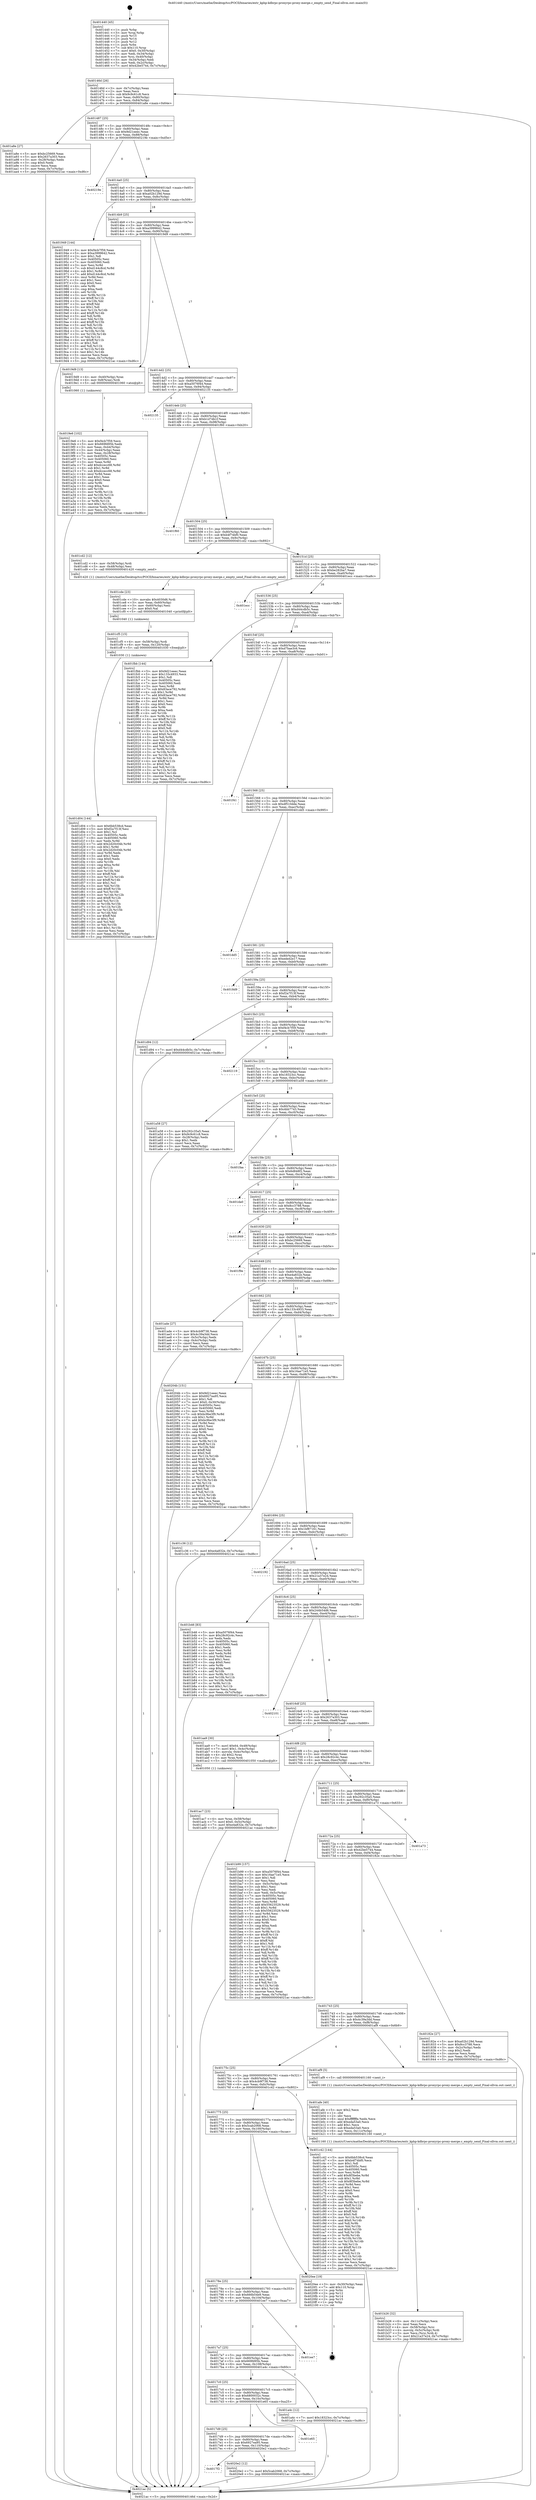 digraph "0x401440" {
  label = "0x401440 (/mnt/c/Users/mathe/Desktop/tcc/POCII/binaries/extr_kphp-kdbrpc-proxyrpc-proxy-merge.c_empty_send_Final-ollvm.out::main(0))"
  labelloc = "t"
  node[shape=record]

  Entry [label="",width=0.3,height=0.3,shape=circle,fillcolor=black,style=filled]
  "0x40146d" [label="{
     0x40146d [26]\l
     | [instrs]\l
     &nbsp;&nbsp;0x40146d \<+3\>: mov -0x7c(%rbp),%eax\l
     &nbsp;&nbsp;0x401470 \<+2\>: mov %eax,%ecx\l
     &nbsp;&nbsp;0x401472 \<+6\>: sub $0x9c9c61c8,%ecx\l
     &nbsp;&nbsp;0x401478 \<+3\>: mov %eax,-0x80(%rbp)\l
     &nbsp;&nbsp;0x40147b \<+6\>: mov %ecx,-0x84(%rbp)\l
     &nbsp;&nbsp;0x401481 \<+6\>: je 0000000000401a8e \<main+0x64e\>\l
  }"]
  "0x401a8e" [label="{
     0x401a8e [27]\l
     | [instrs]\l
     &nbsp;&nbsp;0x401a8e \<+5\>: mov $0xbc25669,%eax\l
     &nbsp;&nbsp;0x401a93 \<+5\>: mov $0x2637a303,%ecx\l
     &nbsp;&nbsp;0x401a98 \<+3\>: mov -0x28(%rbp),%edx\l
     &nbsp;&nbsp;0x401a9b \<+3\>: cmp $0x0,%edx\l
     &nbsp;&nbsp;0x401a9e \<+3\>: cmove %ecx,%eax\l
     &nbsp;&nbsp;0x401aa1 \<+3\>: mov %eax,-0x7c(%rbp)\l
     &nbsp;&nbsp;0x401aa4 \<+5\>: jmp 00000000004021ac \<main+0xd6c\>\l
  }"]
  "0x401487" [label="{
     0x401487 [25]\l
     | [instrs]\l
     &nbsp;&nbsp;0x401487 \<+5\>: jmp 000000000040148c \<main+0x4c\>\l
     &nbsp;&nbsp;0x40148c \<+3\>: mov -0x80(%rbp),%eax\l
     &nbsp;&nbsp;0x40148f \<+5\>: sub $0x9d21eeec,%eax\l
     &nbsp;&nbsp;0x401494 \<+6\>: mov %eax,-0x88(%rbp)\l
     &nbsp;&nbsp;0x40149a \<+6\>: je 000000000040219e \<main+0xd5e\>\l
  }"]
  Exit [label="",width=0.3,height=0.3,shape=circle,fillcolor=black,style=filled,peripheries=2]
  "0x40219e" [label="{
     0x40219e\l
  }", style=dashed]
  "0x4014a0" [label="{
     0x4014a0 [25]\l
     | [instrs]\l
     &nbsp;&nbsp;0x4014a0 \<+5\>: jmp 00000000004014a5 \<main+0x65\>\l
     &nbsp;&nbsp;0x4014a5 \<+3\>: mov -0x80(%rbp),%eax\l
     &nbsp;&nbsp;0x4014a8 \<+5\>: sub $0xa02b129d,%eax\l
     &nbsp;&nbsp;0x4014ad \<+6\>: mov %eax,-0x8c(%rbp)\l
     &nbsp;&nbsp;0x4014b3 \<+6\>: je 0000000000401949 \<main+0x509\>\l
  }"]
  "0x4017f2" [label="{
     0x4017f2\l
  }", style=dashed]
  "0x401949" [label="{
     0x401949 [144]\l
     | [instrs]\l
     &nbsp;&nbsp;0x401949 \<+5\>: mov $0xf4cb7f59,%eax\l
     &nbsp;&nbsp;0x40194e \<+5\>: mov $0xa3999642,%ecx\l
     &nbsp;&nbsp;0x401953 \<+2\>: mov $0x1,%dl\l
     &nbsp;&nbsp;0x401955 \<+7\>: mov 0x40505c,%esi\l
     &nbsp;&nbsp;0x40195c \<+7\>: mov 0x405060,%edi\l
     &nbsp;&nbsp;0x401963 \<+3\>: mov %esi,%r8d\l
     &nbsp;&nbsp;0x401966 \<+7\>: sub $0xd144c8cd,%r8d\l
     &nbsp;&nbsp;0x40196d \<+4\>: sub $0x1,%r8d\l
     &nbsp;&nbsp;0x401971 \<+7\>: add $0xd144c8cd,%r8d\l
     &nbsp;&nbsp;0x401978 \<+4\>: imul %r8d,%esi\l
     &nbsp;&nbsp;0x40197c \<+3\>: and $0x1,%esi\l
     &nbsp;&nbsp;0x40197f \<+3\>: cmp $0x0,%esi\l
     &nbsp;&nbsp;0x401982 \<+4\>: sete %r9b\l
     &nbsp;&nbsp;0x401986 \<+3\>: cmp $0xa,%edi\l
     &nbsp;&nbsp;0x401989 \<+4\>: setl %r10b\l
     &nbsp;&nbsp;0x40198d \<+3\>: mov %r9b,%r11b\l
     &nbsp;&nbsp;0x401990 \<+4\>: xor $0xff,%r11b\l
     &nbsp;&nbsp;0x401994 \<+3\>: mov %r10b,%bl\l
     &nbsp;&nbsp;0x401997 \<+3\>: xor $0xff,%bl\l
     &nbsp;&nbsp;0x40199a \<+3\>: xor $0x1,%dl\l
     &nbsp;&nbsp;0x40199d \<+3\>: mov %r11b,%r14b\l
     &nbsp;&nbsp;0x4019a0 \<+4\>: and $0xff,%r14b\l
     &nbsp;&nbsp;0x4019a4 \<+3\>: and %dl,%r9b\l
     &nbsp;&nbsp;0x4019a7 \<+3\>: mov %bl,%r15b\l
     &nbsp;&nbsp;0x4019aa \<+4\>: and $0xff,%r15b\l
     &nbsp;&nbsp;0x4019ae \<+3\>: and %dl,%r10b\l
     &nbsp;&nbsp;0x4019b1 \<+3\>: or %r9b,%r14b\l
     &nbsp;&nbsp;0x4019b4 \<+3\>: or %r10b,%r15b\l
     &nbsp;&nbsp;0x4019b7 \<+3\>: xor %r15b,%r14b\l
     &nbsp;&nbsp;0x4019ba \<+3\>: or %bl,%r11b\l
     &nbsp;&nbsp;0x4019bd \<+4\>: xor $0xff,%r11b\l
     &nbsp;&nbsp;0x4019c1 \<+3\>: or $0x1,%dl\l
     &nbsp;&nbsp;0x4019c4 \<+3\>: and %dl,%r11b\l
     &nbsp;&nbsp;0x4019c7 \<+3\>: or %r11b,%r14b\l
     &nbsp;&nbsp;0x4019ca \<+4\>: test $0x1,%r14b\l
     &nbsp;&nbsp;0x4019ce \<+3\>: cmovne %ecx,%eax\l
     &nbsp;&nbsp;0x4019d1 \<+3\>: mov %eax,-0x7c(%rbp)\l
     &nbsp;&nbsp;0x4019d4 \<+5\>: jmp 00000000004021ac \<main+0xd6c\>\l
  }"]
  "0x4014b9" [label="{
     0x4014b9 [25]\l
     | [instrs]\l
     &nbsp;&nbsp;0x4014b9 \<+5\>: jmp 00000000004014be \<main+0x7e\>\l
     &nbsp;&nbsp;0x4014be \<+3\>: mov -0x80(%rbp),%eax\l
     &nbsp;&nbsp;0x4014c1 \<+5\>: sub $0xa3999642,%eax\l
     &nbsp;&nbsp;0x4014c6 \<+6\>: mov %eax,-0x90(%rbp)\l
     &nbsp;&nbsp;0x4014cc \<+6\>: je 00000000004019d9 \<main+0x599\>\l
  }"]
  "0x4020e2" [label="{
     0x4020e2 [12]\l
     | [instrs]\l
     &nbsp;&nbsp;0x4020e2 \<+7\>: movl $0x5cab2068,-0x7c(%rbp)\l
     &nbsp;&nbsp;0x4020e9 \<+5\>: jmp 00000000004021ac \<main+0xd6c\>\l
  }"]
  "0x4019d9" [label="{
     0x4019d9 [13]\l
     | [instrs]\l
     &nbsp;&nbsp;0x4019d9 \<+4\>: mov -0x40(%rbp),%rax\l
     &nbsp;&nbsp;0x4019dd \<+4\>: mov 0x8(%rax),%rdi\l
     &nbsp;&nbsp;0x4019e1 \<+5\>: call 0000000000401060 \<atoi@plt\>\l
     | [calls]\l
     &nbsp;&nbsp;0x401060 \{1\} (unknown)\l
  }"]
  "0x4014d2" [label="{
     0x4014d2 [25]\l
     | [instrs]\l
     &nbsp;&nbsp;0x4014d2 \<+5\>: jmp 00000000004014d7 \<main+0x97\>\l
     &nbsp;&nbsp;0x4014d7 \<+3\>: mov -0x80(%rbp),%eax\l
     &nbsp;&nbsp;0x4014da \<+5\>: sub $0xa5076f44,%eax\l
     &nbsp;&nbsp;0x4014df \<+6\>: mov %eax,-0x94(%rbp)\l
     &nbsp;&nbsp;0x4014e5 \<+6\>: je 0000000000402135 \<main+0xcf5\>\l
  }"]
  "0x4017d9" [label="{
     0x4017d9 [25]\l
     | [instrs]\l
     &nbsp;&nbsp;0x4017d9 \<+5\>: jmp 00000000004017de \<main+0x39e\>\l
     &nbsp;&nbsp;0x4017de \<+3\>: mov -0x80(%rbp),%eax\l
     &nbsp;&nbsp;0x4017e1 \<+5\>: sub $0x6927ea95,%eax\l
     &nbsp;&nbsp;0x4017e6 \<+6\>: mov %eax,-0x110(%rbp)\l
     &nbsp;&nbsp;0x4017ec \<+6\>: je 00000000004020e2 \<main+0xca2\>\l
  }"]
  "0x402135" [label="{
     0x402135\l
  }", style=dashed]
  "0x4014eb" [label="{
     0x4014eb [25]\l
     | [instrs]\l
     &nbsp;&nbsp;0x4014eb \<+5\>: jmp 00000000004014f0 \<main+0xb0\>\l
     &nbsp;&nbsp;0x4014f0 \<+3\>: mov -0x80(%rbp),%eax\l
     &nbsp;&nbsp;0x4014f3 \<+5\>: sub $0xb1d7db1f,%eax\l
     &nbsp;&nbsp;0x4014f8 \<+6\>: mov %eax,-0x98(%rbp)\l
     &nbsp;&nbsp;0x4014fe \<+6\>: je 0000000000401f60 \<main+0xb20\>\l
  }"]
  "0x401e65" [label="{
     0x401e65\l
  }", style=dashed]
  "0x401f60" [label="{
     0x401f60\l
  }", style=dashed]
  "0x401504" [label="{
     0x401504 [25]\l
     | [instrs]\l
     &nbsp;&nbsp;0x401504 \<+5\>: jmp 0000000000401509 \<main+0xc9\>\l
     &nbsp;&nbsp;0x401509 \<+3\>: mov -0x80(%rbp),%eax\l
     &nbsp;&nbsp;0x40150c \<+5\>: sub $0xb4f74bf0,%eax\l
     &nbsp;&nbsp;0x401511 \<+6\>: mov %eax,-0x9c(%rbp)\l
     &nbsp;&nbsp;0x401517 \<+6\>: je 0000000000401cd2 \<main+0x892\>\l
  }"]
  "0x401d04" [label="{
     0x401d04 [144]\l
     | [instrs]\l
     &nbsp;&nbsp;0x401d04 \<+5\>: mov $0x6bb538cd,%eax\l
     &nbsp;&nbsp;0x401d09 \<+5\>: mov $0xf2a7f13f,%esi\l
     &nbsp;&nbsp;0x401d0e \<+2\>: mov $0x1,%cl\l
     &nbsp;&nbsp;0x401d10 \<+7\>: mov 0x40505c,%edx\l
     &nbsp;&nbsp;0x401d17 \<+8\>: mov 0x405060,%r8d\l
     &nbsp;&nbsp;0x401d1f \<+3\>: mov %edx,%r9d\l
     &nbsp;&nbsp;0x401d22 \<+7\>: add $0x2d20c04b,%r9d\l
     &nbsp;&nbsp;0x401d29 \<+4\>: sub $0x1,%r9d\l
     &nbsp;&nbsp;0x401d2d \<+7\>: sub $0x2d20c04b,%r9d\l
     &nbsp;&nbsp;0x401d34 \<+4\>: imul %r9d,%edx\l
     &nbsp;&nbsp;0x401d38 \<+3\>: and $0x1,%edx\l
     &nbsp;&nbsp;0x401d3b \<+3\>: cmp $0x0,%edx\l
     &nbsp;&nbsp;0x401d3e \<+4\>: sete %r10b\l
     &nbsp;&nbsp;0x401d42 \<+4\>: cmp $0xa,%r8d\l
     &nbsp;&nbsp;0x401d46 \<+4\>: setl %r11b\l
     &nbsp;&nbsp;0x401d4a \<+3\>: mov %r10b,%bl\l
     &nbsp;&nbsp;0x401d4d \<+3\>: xor $0xff,%bl\l
     &nbsp;&nbsp;0x401d50 \<+3\>: mov %r11b,%r14b\l
     &nbsp;&nbsp;0x401d53 \<+4\>: xor $0xff,%r14b\l
     &nbsp;&nbsp;0x401d57 \<+3\>: xor $0x1,%cl\l
     &nbsp;&nbsp;0x401d5a \<+3\>: mov %bl,%r15b\l
     &nbsp;&nbsp;0x401d5d \<+4\>: and $0xff,%r15b\l
     &nbsp;&nbsp;0x401d61 \<+3\>: and %cl,%r10b\l
     &nbsp;&nbsp;0x401d64 \<+3\>: mov %r14b,%r12b\l
     &nbsp;&nbsp;0x401d67 \<+4\>: and $0xff,%r12b\l
     &nbsp;&nbsp;0x401d6b \<+3\>: and %cl,%r11b\l
     &nbsp;&nbsp;0x401d6e \<+3\>: or %r10b,%r15b\l
     &nbsp;&nbsp;0x401d71 \<+3\>: or %r11b,%r12b\l
     &nbsp;&nbsp;0x401d74 \<+3\>: xor %r12b,%r15b\l
     &nbsp;&nbsp;0x401d77 \<+3\>: or %r14b,%bl\l
     &nbsp;&nbsp;0x401d7a \<+3\>: xor $0xff,%bl\l
     &nbsp;&nbsp;0x401d7d \<+3\>: or $0x1,%cl\l
     &nbsp;&nbsp;0x401d80 \<+2\>: and %cl,%bl\l
     &nbsp;&nbsp;0x401d82 \<+3\>: or %bl,%r15b\l
     &nbsp;&nbsp;0x401d85 \<+4\>: test $0x1,%r15b\l
     &nbsp;&nbsp;0x401d89 \<+3\>: cmovne %esi,%eax\l
     &nbsp;&nbsp;0x401d8c \<+3\>: mov %eax,-0x7c(%rbp)\l
     &nbsp;&nbsp;0x401d8f \<+5\>: jmp 00000000004021ac \<main+0xd6c\>\l
  }"]
  "0x401cd2" [label="{
     0x401cd2 [12]\l
     | [instrs]\l
     &nbsp;&nbsp;0x401cd2 \<+4\>: mov -0x58(%rbp),%rdi\l
     &nbsp;&nbsp;0x401cd6 \<+3\>: mov -0x48(%rbp),%esi\l
     &nbsp;&nbsp;0x401cd9 \<+5\>: call 0000000000401420 \<empty_send\>\l
     | [calls]\l
     &nbsp;&nbsp;0x401420 \{1\} (/mnt/c/Users/mathe/Desktop/tcc/POCII/binaries/extr_kphp-kdbrpc-proxyrpc-proxy-merge.c_empty_send_Final-ollvm.out::empty_send)\l
  }"]
  "0x40151d" [label="{
     0x40151d [25]\l
     | [instrs]\l
     &nbsp;&nbsp;0x40151d \<+5\>: jmp 0000000000401522 \<main+0xe2\>\l
     &nbsp;&nbsp;0x401522 \<+3\>: mov -0x80(%rbp),%eax\l
     &nbsp;&nbsp;0x401525 \<+5\>: sub $0xbe282ba7,%eax\l
     &nbsp;&nbsp;0x40152a \<+6\>: mov %eax,-0xa0(%rbp)\l
     &nbsp;&nbsp;0x401530 \<+6\>: je 0000000000401ecc \<main+0xa8c\>\l
  }"]
  "0x401cf5" [label="{
     0x401cf5 [15]\l
     | [instrs]\l
     &nbsp;&nbsp;0x401cf5 \<+4\>: mov -0x58(%rbp),%rdi\l
     &nbsp;&nbsp;0x401cf9 \<+6\>: mov %eax,-0x120(%rbp)\l
     &nbsp;&nbsp;0x401cff \<+5\>: call 0000000000401030 \<free@plt\>\l
     | [calls]\l
     &nbsp;&nbsp;0x401030 \{1\} (unknown)\l
  }"]
  "0x401ecc" [label="{
     0x401ecc\l
  }", style=dashed]
  "0x401536" [label="{
     0x401536 [25]\l
     | [instrs]\l
     &nbsp;&nbsp;0x401536 \<+5\>: jmp 000000000040153b \<main+0xfb\>\l
     &nbsp;&nbsp;0x40153b \<+3\>: mov -0x80(%rbp),%eax\l
     &nbsp;&nbsp;0x40153e \<+5\>: sub $0xd44cdb5c,%eax\l
     &nbsp;&nbsp;0x401543 \<+6\>: mov %eax,-0xa4(%rbp)\l
     &nbsp;&nbsp;0x401549 \<+6\>: je 0000000000401fbb \<main+0xb7b\>\l
  }"]
  "0x401cde" [label="{
     0x401cde [23]\l
     | [instrs]\l
     &nbsp;&nbsp;0x401cde \<+10\>: movabs $0x4030d6,%rdi\l
     &nbsp;&nbsp;0x401ce8 \<+3\>: mov %eax,-0x60(%rbp)\l
     &nbsp;&nbsp;0x401ceb \<+3\>: mov -0x60(%rbp),%esi\l
     &nbsp;&nbsp;0x401cee \<+2\>: mov $0x0,%al\l
     &nbsp;&nbsp;0x401cf0 \<+5\>: call 0000000000401040 \<printf@plt\>\l
     | [calls]\l
     &nbsp;&nbsp;0x401040 \{1\} (unknown)\l
  }"]
  "0x401fbb" [label="{
     0x401fbb [144]\l
     | [instrs]\l
     &nbsp;&nbsp;0x401fbb \<+5\>: mov $0x9d21eeec,%eax\l
     &nbsp;&nbsp;0x401fc0 \<+5\>: mov $0x133c4933,%ecx\l
     &nbsp;&nbsp;0x401fc5 \<+2\>: mov $0x1,%dl\l
     &nbsp;&nbsp;0x401fc7 \<+7\>: mov 0x40505c,%esi\l
     &nbsp;&nbsp;0x401fce \<+7\>: mov 0x405060,%edi\l
     &nbsp;&nbsp;0x401fd5 \<+3\>: mov %esi,%r8d\l
     &nbsp;&nbsp;0x401fd8 \<+7\>: sub $0x83ace792,%r8d\l
     &nbsp;&nbsp;0x401fdf \<+4\>: sub $0x1,%r8d\l
     &nbsp;&nbsp;0x401fe3 \<+7\>: add $0x83ace792,%r8d\l
     &nbsp;&nbsp;0x401fea \<+4\>: imul %r8d,%esi\l
     &nbsp;&nbsp;0x401fee \<+3\>: and $0x1,%esi\l
     &nbsp;&nbsp;0x401ff1 \<+3\>: cmp $0x0,%esi\l
     &nbsp;&nbsp;0x401ff4 \<+4\>: sete %r9b\l
     &nbsp;&nbsp;0x401ff8 \<+3\>: cmp $0xa,%edi\l
     &nbsp;&nbsp;0x401ffb \<+4\>: setl %r10b\l
     &nbsp;&nbsp;0x401fff \<+3\>: mov %r9b,%r11b\l
     &nbsp;&nbsp;0x402002 \<+4\>: xor $0xff,%r11b\l
     &nbsp;&nbsp;0x402006 \<+3\>: mov %r10b,%bl\l
     &nbsp;&nbsp;0x402009 \<+3\>: xor $0xff,%bl\l
     &nbsp;&nbsp;0x40200c \<+3\>: xor $0x0,%dl\l
     &nbsp;&nbsp;0x40200f \<+3\>: mov %r11b,%r14b\l
     &nbsp;&nbsp;0x402012 \<+4\>: and $0x0,%r14b\l
     &nbsp;&nbsp;0x402016 \<+3\>: and %dl,%r9b\l
     &nbsp;&nbsp;0x402019 \<+3\>: mov %bl,%r15b\l
     &nbsp;&nbsp;0x40201c \<+4\>: and $0x0,%r15b\l
     &nbsp;&nbsp;0x402020 \<+3\>: and %dl,%r10b\l
     &nbsp;&nbsp;0x402023 \<+3\>: or %r9b,%r14b\l
     &nbsp;&nbsp;0x402026 \<+3\>: or %r10b,%r15b\l
     &nbsp;&nbsp;0x402029 \<+3\>: xor %r15b,%r14b\l
     &nbsp;&nbsp;0x40202c \<+3\>: or %bl,%r11b\l
     &nbsp;&nbsp;0x40202f \<+4\>: xor $0xff,%r11b\l
     &nbsp;&nbsp;0x402033 \<+3\>: or $0x0,%dl\l
     &nbsp;&nbsp;0x402036 \<+3\>: and %dl,%r11b\l
     &nbsp;&nbsp;0x402039 \<+3\>: or %r11b,%r14b\l
     &nbsp;&nbsp;0x40203c \<+4\>: test $0x1,%r14b\l
     &nbsp;&nbsp;0x402040 \<+3\>: cmovne %ecx,%eax\l
     &nbsp;&nbsp;0x402043 \<+3\>: mov %eax,-0x7c(%rbp)\l
     &nbsp;&nbsp;0x402046 \<+5\>: jmp 00000000004021ac \<main+0xd6c\>\l
  }"]
  "0x40154f" [label="{
     0x40154f [25]\l
     | [instrs]\l
     &nbsp;&nbsp;0x40154f \<+5\>: jmp 0000000000401554 \<main+0x114\>\l
     &nbsp;&nbsp;0x401554 \<+3\>: mov -0x80(%rbp),%eax\l
     &nbsp;&nbsp;0x401557 \<+5\>: sub $0xd7bae3c6,%eax\l
     &nbsp;&nbsp;0x40155c \<+6\>: mov %eax,-0xa8(%rbp)\l
     &nbsp;&nbsp;0x401562 \<+6\>: je 0000000000401f41 \<main+0xb01\>\l
  }"]
  "0x401b26" [label="{
     0x401b26 [32]\l
     | [instrs]\l
     &nbsp;&nbsp;0x401b26 \<+6\>: mov -0x11c(%rbp),%ecx\l
     &nbsp;&nbsp;0x401b2c \<+3\>: imul %eax,%ecx\l
     &nbsp;&nbsp;0x401b2f \<+4\>: mov -0x58(%rbp),%rsi\l
     &nbsp;&nbsp;0x401b33 \<+4\>: movslq -0x5c(%rbp),%rdi\l
     &nbsp;&nbsp;0x401b37 \<+3\>: mov %ecx,(%rsi,%rdi,4)\l
     &nbsp;&nbsp;0x401b3a \<+7\>: movl $0x21a37e24,-0x7c(%rbp)\l
     &nbsp;&nbsp;0x401b41 \<+5\>: jmp 00000000004021ac \<main+0xd6c\>\l
  }"]
  "0x401f41" [label="{
     0x401f41\l
  }", style=dashed]
  "0x401568" [label="{
     0x401568 [25]\l
     | [instrs]\l
     &nbsp;&nbsp;0x401568 \<+5\>: jmp 000000000040156d \<main+0x12d\>\l
     &nbsp;&nbsp;0x40156d \<+3\>: mov -0x80(%rbp),%eax\l
     &nbsp;&nbsp;0x401570 \<+5\>: sub $0xdf510dde,%eax\l
     &nbsp;&nbsp;0x401575 \<+6\>: mov %eax,-0xac(%rbp)\l
     &nbsp;&nbsp;0x40157b \<+6\>: je 0000000000401dd5 \<main+0x995\>\l
  }"]
  "0x401afe" [label="{
     0x401afe [40]\l
     | [instrs]\l
     &nbsp;&nbsp;0x401afe \<+5\>: mov $0x2,%ecx\l
     &nbsp;&nbsp;0x401b03 \<+1\>: cltd\l
     &nbsp;&nbsp;0x401b04 \<+2\>: idiv %ecx\l
     &nbsp;&nbsp;0x401b06 \<+6\>: imul $0xfffffffe,%edx,%ecx\l
     &nbsp;&nbsp;0x401b0c \<+6\>: add $0xeda53a0,%ecx\l
     &nbsp;&nbsp;0x401b12 \<+3\>: add $0x1,%ecx\l
     &nbsp;&nbsp;0x401b15 \<+6\>: sub $0xeda53a0,%ecx\l
     &nbsp;&nbsp;0x401b1b \<+6\>: mov %ecx,-0x11c(%rbp)\l
     &nbsp;&nbsp;0x401b21 \<+5\>: call 0000000000401160 \<next_i\>\l
     | [calls]\l
     &nbsp;&nbsp;0x401160 \{1\} (/mnt/c/Users/mathe/Desktop/tcc/POCII/binaries/extr_kphp-kdbrpc-proxyrpc-proxy-merge.c_empty_send_Final-ollvm.out::next_i)\l
  }"]
  "0x401dd5" [label="{
     0x401dd5\l
  }", style=dashed]
  "0x401581" [label="{
     0x401581 [25]\l
     | [instrs]\l
     &nbsp;&nbsp;0x401581 \<+5\>: jmp 0000000000401586 \<main+0x146\>\l
     &nbsp;&nbsp;0x401586 \<+3\>: mov -0x80(%rbp),%eax\l
     &nbsp;&nbsp;0x401589 \<+5\>: sub $0xeded2e17,%eax\l
     &nbsp;&nbsp;0x40158e \<+6\>: mov %eax,-0xb0(%rbp)\l
     &nbsp;&nbsp;0x401594 \<+6\>: je 00000000004018d9 \<main+0x499\>\l
  }"]
  "0x401ac7" [label="{
     0x401ac7 [23]\l
     | [instrs]\l
     &nbsp;&nbsp;0x401ac7 \<+4\>: mov %rax,-0x58(%rbp)\l
     &nbsp;&nbsp;0x401acb \<+7\>: movl $0x0,-0x5c(%rbp)\l
     &nbsp;&nbsp;0x401ad2 \<+7\>: movl $0xe4a832e,-0x7c(%rbp)\l
     &nbsp;&nbsp;0x401ad9 \<+5\>: jmp 00000000004021ac \<main+0xd6c\>\l
  }"]
  "0x4018d9" [label="{
     0x4018d9\l
  }", style=dashed]
  "0x40159a" [label="{
     0x40159a [25]\l
     | [instrs]\l
     &nbsp;&nbsp;0x40159a \<+5\>: jmp 000000000040159f \<main+0x15f\>\l
     &nbsp;&nbsp;0x40159f \<+3\>: mov -0x80(%rbp),%eax\l
     &nbsp;&nbsp;0x4015a2 \<+5\>: sub $0xf2a7f13f,%eax\l
     &nbsp;&nbsp;0x4015a7 \<+6\>: mov %eax,-0xb4(%rbp)\l
     &nbsp;&nbsp;0x4015ad \<+6\>: je 0000000000401d94 \<main+0x954\>\l
  }"]
  "0x4017c0" [label="{
     0x4017c0 [25]\l
     | [instrs]\l
     &nbsp;&nbsp;0x4017c0 \<+5\>: jmp 00000000004017c5 \<main+0x385\>\l
     &nbsp;&nbsp;0x4017c5 \<+3\>: mov -0x80(%rbp),%eax\l
     &nbsp;&nbsp;0x4017c8 \<+5\>: sub $0x6800032c,%eax\l
     &nbsp;&nbsp;0x4017cd \<+6\>: mov %eax,-0x10c(%rbp)\l
     &nbsp;&nbsp;0x4017d3 \<+6\>: je 0000000000401e65 \<main+0xa25\>\l
  }"]
  "0x401d94" [label="{
     0x401d94 [12]\l
     | [instrs]\l
     &nbsp;&nbsp;0x401d94 \<+7\>: movl $0xd44cdb5c,-0x7c(%rbp)\l
     &nbsp;&nbsp;0x401d9b \<+5\>: jmp 00000000004021ac \<main+0xd6c\>\l
  }"]
  "0x4015b3" [label="{
     0x4015b3 [25]\l
     | [instrs]\l
     &nbsp;&nbsp;0x4015b3 \<+5\>: jmp 00000000004015b8 \<main+0x178\>\l
     &nbsp;&nbsp;0x4015b8 \<+3\>: mov -0x80(%rbp),%eax\l
     &nbsp;&nbsp;0x4015bb \<+5\>: sub $0xf4cb7f59,%eax\l
     &nbsp;&nbsp;0x4015c0 \<+6\>: mov %eax,-0xb8(%rbp)\l
     &nbsp;&nbsp;0x4015c6 \<+6\>: je 0000000000402119 \<main+0xcd9\>\l
  }"]
  "0x401a4c" [label="{
     0x401a4c [12]\l
     | [instrs]\l
     &nbsp;&nbsp;0x401a4c \<+7\>: movl $0x18323cc,-0x7c(%rbp)\l
     &nbsp;&nbsp;0x401a53 \<+5\>: jmp 00000000004021ac \<main+0xd6c\>\l
  }"]
  "0x402119" [label="{
     0x402119\l
  }", style=dashed]
  "0x4015cc" [label="{
     0x4015cc [25]\l
     | [instrs]\l
     &nbsp;&nbsp;0x4015cc \<+5\>: jmp 00000000004015d1 \<main+0x191\>\l
     &nbsp;&nbsp;0x4015d1 \<+3\>: mov -0x80(%rbp),%eax\l
     &nbsp;&nbsp;0x4015d4 \<+5\>: sub $0x18323cc,%eax\l
     &nbsp;&nbsp;0x4015d9 \<+6\>: mov %eax,-0xbc(%rbp)\l
     &nbsp;&nbsp;0x4015df \<+6\>: je 0000000000401a58 \<main+0x618\>\l
  }"]
  "0x4017a7" [label="{
     0x4017a7 [25]\l
     | [instrs]\l
     &nbsp;&nbsp;0x4017a7 \<+5\>: jmp 00000000004017ac \<main+0x36c\>\l
     &nbsp;&nbsp;0x4017ac \<+3\>: mov -0x80(%rbp),%eax\l
     &nbsp;&nbsp;0x4017af \<+5\>: sub $0x669fd95b,%eax\l
     &nbsp;&nbsp;0x4017b4 \<+6\>: mov %eax,-0x108(%rbp)\l
     &nbsp;&nbsp;0x4017ba \<+6\>: je 0000000000401a4c \<main+0x60c\>\l
  }"]
  "0x401a58" [label="{
     0x401a58 [27]\l
     | [instrs]\l
     &nbsp;&nbsp;0x401a58 \<+5\>: mov $0x292c35a5,%eax\l
     &nbsp;&nbsp;0x401a5d \<+5\>: mov $0x9c9c61c8,%ecx\l
     &nbsp;&nbsp;0x401a62 \<+3\>: mov -0x28(%rbp),%edx\l
     &nbsp;&nbsp;0x401a65 \<+3\>: cmp $0x1,%edx\l
     &nbsp;&nbsp;0x401a68 \<+3\>: cmovl %ecx,%eax\l
     &nbsp;&nbsp;0x401a6b \<+3\>: mov %eax,-0x7c(%rbp)\l
     &nbsp;&nbsp;0x401a6e \<+5\>: jmp 00000000004021ac \<main+0xd6c\>\l
  }"]
  "0x4015e5" [label="{
     0x4015e5 [25]\l
     | [instrs]\l
     &nbsp;&nbsp;0x4015e5 \<+5\>: jmp 00000000004015ea \<main+0x1aa\>\l
     &nbsp;&nbsp;0x4015ea \<+3\>: mov -0x80(%rbp),%eax\l
     &nbsp;&nbsp;0x4015ed \<+5\>: sub $0x4bb7743,%eax\l
     &nbsp;&nbsp;0x4015f2 \<+6\>: mov %eax,-0xc0(%rbp)\l
     &nbsp;&nbsp;0x4015f8 \<+6\>: je 0000000000401faa \<main+0xb6a\>\l
  }"]
  "0x401ee7" [label="{
     0x401ee7\l
  }", style=dashed]
  "0x401faa" [label="{
     0x401faa\l
  }", style=dashed]
  "0x4015fe" [label="{
     0x4015fe [25]\l
     | [instrs]\l
     &nbsp;&nbsp;0x4015fe \<+5\>: jmp 0000000000401603 \<main+0x1c3\>\l
     &nbsp;&nbsp;0x401603 \<+3\>: mov -0x80(%rbp),%eax\l
     &nbsp;&nbsp;0x401606 \<+5\>: sub $0x6d848f2,%eax\l
     &nbsp;&nbsp;0x40160b \<+6\>: mov %eax,-0xc4(%rbp)\l
     &nbsp;&nbsp;0x401611 \<+6\>: je 0000000000401da0 \<main+0x960\>\l
  }"]
  "0x40178e" [label="{
     0x40178e [25]\l
     | [instrs]\l
     &nbsp;&nbsp;0x40178e \<+5\>: jmp 0000000000401793 \<main+0x353\>\l
     &nbsp;&nbsp;0x401793 \<+3\>: mov -0x80(%rbp),%eax\l
     &nbsp;&nbsp;0x401796 \<+5\>: sub $0x666b54e9,%eax\l
     &nbsp;&nbsp;0x40179b \<+6\>: mov %eax,-0x104(%rbp)\l
     &nbsp;&nbsp;0x4017a1 \<+6\>: je 0000000000401ee7 \<main+0xaa7\>\l
  }"]
  "0x401da0" [label="{
     0x401da0\l
  }", style=dashed]
  "0x401617" [label="{
     0x401617 [25]\l
     | [instrs]\l
     &nbsp;&nbsp;0x401617 \<+5\>: jmp 000000000040161c \<main+0x1dc\>\l
     &nbsp;&nbsp;0x40161c \<+3\>: mov -0x80(%rbp),%eax\l
     &nbsp;&nbsp;0x40161f \<+5\>: sub $0x8cc3788,%eax\l
     &nbsp;&nbsp;0x401624 \<+6\>: mov %eax,-0xc8(%rbp)\l
     &nbsp;&nbsp;0x40162a \<+6\>: je 0000000000401849 \<main+0x409\>\l
  }"]
  "0x4020ee" [label="{
     0x4020ee [19]\l
     | [instrs]\l
     &nbsp;&nbsp;0x4020ee \<+3\>: mov -0x30(%rbp),%eax\l
     &nbsp;&nbsp;0x4020f1 \<+7\>: add $0x110,%rsp\l
     &nbsp;&nbsp;0x4020f8 \<+1\>: pop %rbx\l
     &nbsp;&nbsp;0x4020f9 \<+2\>: pop %r12\l
     &nbsp;&nbsp;0x4020fb \<+2\>: pop %r14\l
     &nbsp;&nbsp;0x4020fd \<+2\>: pop %r15\l
     &nbsp;&nbsp;0x4020ff \<+1\>: pop %rbp\l
     &nbsp;&nbsp;0x402100 \<+1\>: ret\l
  }"]
  "0x401849" [label="{
     0x401849\l
  }", style=dashed]
  "0x401630" [label="{
     0x401630 [25]\l
     | [instrs]\l
     &nbsp;&nbsp;0x401630 \<+5\>: jmp 0000000000401635 \<main+0x1f5\>\l
     &nbsp;&nbsp;0x401635 \<+3\>: mov -0x80(%rbp),%eax\l
     &nbsp;&nbsp;0x401638 \<+5\>: sub $0xbc25669,%eax\l
     &nbsp;&nbsp;0x40163d \<+6\>: mov %eax,-0xcc(%rbp)\l
     &nbsp;&nbsp;0x401643 \<+6\>: je 0000000000401f9e \<main+0xb5e\>\l
  }"]
  "0x401775" [label="{
     0x401775 [25]\l
     | [instrs]\l
     &nbsp;&nbsp;0x401775 \<+5\>: jmp 000000000040177a \<main+0x33a\>\l
     &nbsp;&nbsp;0x40177a \<+3\>: mov -0x80(%rbp),%eax\l
     &nbsp;&nbsp;0x40177d \<+5\>: sub $0x5cab2068,%eax\l
     &nbsp;&nbsp;0x401782 \<+6\>: mov %eax,-0x100(%rbp)\l
     &nbsp;&nbsp;0x401788 \<+6\>: je 00000000004020ee \<main+0xcae\>\l
  }"]
  "0x401f9e" [label="{
     0x401f9e\l
  }", style=dashed]
  "0x401649" [label="{
     0x401649 [25]\l
     | [instrs]\l
     &nbsp;&nbsp;0x401649 \<+5\>: jmp 000000000040164e \<main+0x20e\>\l
     &nbsp;&nbsp;0x40164e \<+3\>: mov -0x80(%rbp),%eax\l
     &nbsp;&nbsp;0x401651 \<+5\>: sub $0xe4a832e,%eax\l
     &nbsp;&nbsp;0x401656 \<+6\>: mov %eax,-0xd0(%rbp)\l
     &nbsp;&nbsp;0x40165c \<+6\>: je 0000000000401ade \<main+0x69e\>\l
  }"]
  "0x401c42" [label="{
     0x401c42 [144]\l
     | [instrs]\l
     &nbsp;&nbsp;0x401c42 \<+5\>: mov $0x6bb538cd,%eax\l
     &nbsp;&nbsp;0x401c47 \<+5\>: mov $0xb4f74bf0,%ecx\l
     &nbsp;&nbsp;0x401c4c \<+2\>: mov $0x1,%dl\l
     &nbsp;&nbsp;0x401c4e \<+7\>: mov 0x40505c,%esi\l
     &nbsp;&nbsp;0x401c55 \<+7\>: mov 0x405060,%edi\l
     &nbsp;&nbsp;0x401c5c \<+3\>: mov %esi,%r8d\l
     &nbsp;&nbsp;0x401c5f \<+7\>: add $0x8f3bebe,%r8d\l
     &nbsp;&nbsp;0x401c66 \<+4\>: sub $0x1,%r8d\l
     &nbsp;&nbsp;0x401c6a \<+7\>: sub $0x8f3bebe,%r8d\l
     &nbsp;&nbsp;0x401c71 \<+4\>: imul %r8d,%esi\l
     &nbsp;&nbsp;0x401c75 \<+3\>: and $0x1,%esi\l
     &nbsp;&nbsp;0x401c78 \<+3\>: cmp $0x0,%esi\l
     &nbsp;&nbsp;0x401c7b \<+4\>: sete %r9b\l
     &nbsp;&nbsp;0x401c7f \<+3\>: cmp $0xa,%edi\l
     &nbsp;&nbsp;0x401c82 \<+4\>: setl %r10b\l
     &nbsp;&nbsp;0x401c86 \<+3\>: mov %r9b,%r11b\l
     &nbsp;&nbsp;0x401c89 \<+4\>: xor $0xff,%r11b\l
     &nbsp;&nbsp;0x401c8d \<+3\>: mov %r10b,%bl\l
     &nbsp;&nbsp;0x401c90 \<+3\>: xor $0xff,%bl\l
     &nbsp;&nbsp;0x401c93 \<+3\>: xor $0x0,%dl\l
     &nbsp;&nbsp;0x401c96 \<+3\>: mov %r11b,%r14b\l
     &nbsp;&nbsp;0x401c99 \<+4\>: and $0x0,%r14b\l
     &nbsp;&nbsp;0x401c9d \<+3\>: and %dl,%r9b\l
     &nbsp;&nbsp;0x401ca0 \<+3\>: mov %bl,%r15b\l
     &nbsp;&nbsp;0x401ca3 \<+4\>: and $0x0,%r15b\l
     &nbsp;&nbsp;0x401ca7 \<+3\>: and %dl,%r10b\l
     &nbsp;&nbsp;0x401caa \<+3\>: or %r9b,%r14b\l
     &nbsp;&nbsp;0x401cad \<+3\>: or %r10b,%r15b\l
     &nbsp;&nbsp;0x401cb0 \<+3\>: xor %r15b,%r14b\l
     &nbsp;&nbsp;0x401cb3 \<+3\>: or %bl,%r11b\l
     &nbsp;&nbsp;0x401cb6 \<+4\>: xor $0xff,%r11b\l
     &nbsp;&nbsp;0x401cba \<+3\>: or $0x0,%dl\l
     &nbsp;&nbsp;0x401cbd \<+3\>: and %dl,%r11b\l
     &nbsp;&nbsp;0x401cc0 \<+3\>: or %r11b,%r14b\l
     &nbsp;&nbsp;0x401cc3 \<+4\>: test $0x1,%r14b\l
     &nbsp;&nbsp;0x401cc7 \<+3\>: cmovne %ecx,%eax\l
     &nbsp;&nbsp;0x401cca \<+3\>: mov %eax,-0x7c(%rbp)\l
     &nbsp;&nbsp;0x401ccd \<+5\>: jmp 00000000004021ac \<main+0xd6c\>\l
  }"]
  "0x401ade" [label="{
     0x401ade [27]\l
     | [instrs]\l
     &nbsp;&nbsp;0x401ade \<+5\>: mov $0x4cb9f738,%eax\l
     &nbsp;&nbsp;0x401ae3 \<+5\>: mov $0x4c39a3dd,%ecx\l
     &nbsp;&nbsp;0x401ae8 \<+3\>: mov -0x5c(%rbp),%edx\l
     &nbsp;&nbsp;0x401aeb \<+3\>: cmp -0x4c(%rbp),%edx\l
     &nbsp;&nbsp;0x401aee \<+3\>: cmovl %ecx,%eax\l
     &nbsp;&nbsp;0x401af1 \<+3\>: mov %eax,-0x7c(%rbp)\l
     &nbsp;&nbsp;0x401af4 \<+5\>: jmp 00000000004021ac \<main+0xd6c\>\l
  }"]
  "0x401662" [label="{
     0x401662 [25]\l
     | [instrs]\l
     &nbsp;&nbsp;0x401662 \<+5\>: jmp 0000000000401667 \<main+0x227\>\l
     &nbsp;&nbsp;0x401667 \<+3\>: mov -0x80(%rbp),%eax\l
     &nbsp;&nbsp;0x40166a \<+5\>: sub $0x133c4933,%eax\l
     &nbsp;&nbsp;0x40166f \<+6\>: mov %eax,-0xd4(%rbp)\l
     &nbsp;&nbsp;0x401675 \<+6\>: je 000000000040204b \<main+0xc0b\>\l
  }"]
  "0x40175c" [label="{
     0x40175c [25]\l
     | [instrs]\l
     &nbsp;&nbsp;0x40175c \<+5\>: jmp 0000000000401761 \<main+0x321\>\l
     &nbsp;&nbsp;0x401761 \<+3\>: mov -0x80(%rbp),%eax\l
     &nbsp;&nbsp;0x401764 \<+5\>: sub $0x4cb9f738,%eax\l
     &nbsp;&nbsp;0x401769 \<+6\>: mov %eax,-0xfc(%rbp)\l
     &nbsp;&nbsp;0x40176f \<+6\>: je 0000000000401c42 \<main+0x802\>\l
  }"]
  "0x40204b" [label="{
     0x40204b [151]\l
     | [instrs]\l
     &nbsp;&nbsp;0x40204b \<+5\>: mov $0x9d21eeec,%eax\l
     &nbsp;&nbsp;0x402050 \<+5\>: mov $0x6927ea95,%ecx\l
     &nbsp;&nbsp;0x402055 \<+2\>: mov $0x1,%dl\l
     &nbsp;&nbsp;0x402057 \<+7\>: movl $0x0,-0x30(%rbp)\l
     &nbsp;&nbsp;0x40205e \<+7\>: mov 0x40505c,%esi\l
     &nbsp;&nbsp;0x402065 \<+7\>: mov 0x405060,%edi\l
     &nbsp;&nbsp;0x40206c \<+3\>: mov %esi,%r8d\l
     &nbsp;&nbsp;0x40206f \<+7\>: sub $0xbc9be3f9,%r8d\l
     &nbsp;&nbsp;0x402076 \<+4\>: sub $0x1,%r8d\l
     &nbsp;&nbsp;0x40207a \<+7\>: add $0xbc9be3f9,%r8d\l
     &nbsp;&nbsp;0x402081 \<+4\>: imul %r8d,%esi\l
     &nbsp;&nbsp;0x402085 \<+3\>: and $0x1,%esi\l
     &nbsp;&nbsp;0x402088 \<+3\>: cmp $0x0,%esi\l
     &nbsp;&nbsp;0x40208b \<+4\>: sete %r9b\l
     &nbsp;&nbsp;0x40208f \<+3\>: cmp $0xa,%edi\l
     &nbsp;&nbsp;0x402092 \<+4\>: setl %r10b\l
     &nbsp;&nbsp;0x402096 \<+3\>: mov %r9b,%r11b\l
     &nbsp;&nbsp;0x402099 \<+4\>: xor $0xff,%r11b\l
     &nbsp;&nbsp;0x40209d \<+3\>: mov %r10b,%bl\l
     &nbsp;&nbsp;0x4020a0 \<+3\>: xor $0xff,%bl\l
     &nbsp;&nbsp;0x4020a3 \<+3\>: xor $0x0,%dl\l
     &nbsp;&nbsp;0x4020a6 \<+3\>: mov %r11b,%r14b\l
     &nbsp;&nbsp;0x4020a9 \<+4\>: and $0x0,%r14b\l
     &nbsp;&nbsp;0x4020ad \<+3\>: and %dl,%r9b\l
     &nbsp;&nbsp;0x4020b0 \<+3\>: mov %bl,%r15b\l
     &nbsp;&nbsp;0x4020b3 \<+4\>: and $0x0,%r15b\l
     &nbsp;&nbsp;0x4020b7 \<+3\>: and %dl,%r10b\l
     &nbsp;&nbsp;0x4020ba \<+3\>: or %r9b,%r14b\l
     &nbsp;&nbsp;0x4020bd \<+3\>: or %r10b,%r15b\l
     &nbsp;&nbsp;0x4020c0 \<+3\>: xor %r15b,%r14b\l
     &nbsp;&nbsp;0x4020c3 \<+3\>: or %bl,%r11b\l
     &nbsp;&nbsp;0x4020c6 \<+4\>: xor $0xff,%r11b\l
     &nbsp;&nbsp;0x4020ca \<+3\>: or $0x0,%dl\l
     &nbsp;&nbsp;0x4020cd \<+3\>: and %dl,%r11b\l
     &nbsp;&nbsp;0x4020d0 \<+3\>: or %r11b,%r14b\l
     &nbsp;&nbsp;0x4020d3 \<+4\>: test $0x1,%r14b\l
     &nbsp;&nbsp;0x4020d7 \<+3\>: cmovne %ecx,%eax\l
     &nbsp;&nbsp;0x4020da \<+3\>: mov %eax,-0x7c(%rbp)\l
     &nbsp;&nbsp;0x4020dd \<+5\>: jmp 00000000004021ac \<main+0xd6c\>\l
  }"]
  "0x40167b" [label="{
     0x40167b [25]\l
     | [instrs]\l
     &nbsp;&nbsp;0x40167b \<+5\>: jmp 0000000000401680 \<main+0x240\>\l
     &nbsp;&nbsp;0x401680 \<+3\>: mov -0x80(%rbp),%eax\l
     &nbsp;&nbsp;0x401683 \<+5\>: sub $0x16ae71e5,%eax\l
     &nbsp;&nbsp;0x401688 \<+6\>: mov %eax,-0xd8(%rbp)\l
     &nbsp;&nbsp;0x40168e \<+6\>: je 0000000000401c36 \<main+0x7f6\>\l
  }"]
  "0x401af9" [label="{
     0x401af9 [5]\l
     | [instrs]\l
     &nbsp;&nbsp;0x401af9 \<+5\>: call 0000000000401160 \<next_i\>\l
     | [calls]\l
     &nbsp;&nbsp;0x401160 \{1\} (/mnt/c/Users/mathe/Desktop/tcc/POCII/binaries/extr_kphp-kdbrpc-proxyrpc-proxy-merge.c_empty_send_Final-ollvm.out::next_i)\l
  }"]
  "0x401c36" [label="{
     0x401c36 [12]\l
     | [instrs]\l
     &nbsp;&nbsp;0x401c36 \<+7\>: movl $0xe4a832e,-0x7c(%rbp)\l
     &nbsp;&nbsp;0x401c3d \<+5\>: jmp 00000000004021ac \<main+0xd6c\>\l
  }"]
  "0x401694" [label="{
     0x401694 [25]\l
     | [instrs]\l
     &nbsp;&nbsp;0x401694 \<+5\>: jmp 0000000000401699 \<main+0x259\>\l
     &nbsp;&nbsp;0x401699 \<+3\>: mov -0x80(%rbp),%eax\l
     &nbsp;&nbsp;0x40169c \<+5\>: sub $0x1bf87161,%eax\l
     &nbsp;&nbsp;0x4016a1 \<+6\>: mov %eax,-0xdc(%rbp)\l
     &nbsp;&nbsp;0x4016a7 \<+6\>: je 0000000000402192 \<main+0xd52\>\l
  }"]
  "0x4019e6" [label="{
     0x4019e6 [102]\l
     | [instrs]\l
     &nbsp;&nbsp;0x4019e6 \<+5\>: mov $0xf4cb7f59,%ecx\l
     &nbsp;&nbsp;0x4019eb \<+5\>: mov $0x669fd95b,%edx\l
     &nbsp;&nbsp;0x4019f0 \<+3\>: mov %eax,-0x44(%rbp)\l
     &nbsp;&nbsp;0x4019f3 \<+3\>: mov -0x44(%rbp),%eax\l
     &nbsp;&nbsp;0x4019f6 \<+3\>: mov %eax,-0x28(%rbp)\l
     &nbsp;&nbsp;0x4019f9 \<+7\>: mov 0x40505c,%eax\l
     &nbsp;&nbsp;0x401a00 \<+7\>: mov 0x405060,%esi\l
     &nbsp;&nbsp;0x401a07 \<+3\>: mov %eax,%r8d\l
     &nbsp;&nbsp;0x401a0a \<+7\>: add $0xdccecc68,%r8d\l
     &nbsp;&nbsp;0x401a11 \<+4\>: sub $0x1,%r8d\l
     &nbsp;&nbsp;0x401a15 \<+7\>: sub $0xdccecc68,%r8d\l
     &nbsp;&nbsp;0x401a1c \<+4\>: imul %r8d,%eax\l
     &nbsp;&nbsp;0x401a20 \<+3\>: and $0x1,%eax\l
     &nbsp;&nbsp;0x401a23 \<+3\>: cmp $0x0,%eax\l
     &nbsp;&nbsp;0x401a26 \<+4\>: sete %r9b\l
     &nbsp;&nbsp;0x401a2a \<+3\>: cmp $0xa,%esi\l
     &nbsp;&nbsp;0x401a2d \<+4\>: setl %r10b\l
     &nbsp;&nbsp;0x401a31 \<+3\>: mov %r9b,%r11b\l
     &nbsp;&nbsp;0x401a34 \<+3\>: and %r10b,%r11b\l
     &nbsp;&nbsp;0x401a37 \<+3\>: xor %r10b,%r9b\l
     &nbsp;&nbsp;0x401a3a \<+3\>: or %r9b,%r11b\l
     &nbsp;&nbsp;0x401a3d \<+4\>: test $0x1,%r11b\l
     &nbsp;&nbsp;0x401a41 \<+3\>: cmovne %edx,%ecx\l
     &nbsp;&nbsp;0x401a44 \<+3\>: mov %ecx,-0x7c(%rbp)\l
     &nbsp;&nbsp;0x401a47 \<+5\>: jmp 00000000004021ac \<main+0xd6c\>\l
  }"]
  "0x402192" [label="{
     0x402192\l
  }", style=dashed]
  "0x4016ad" [label="{
     0x4016ad [25]\l
     | [instrs]\l
     &nbsp;&nbsp;0x4016ad \<+5\>: jmp 00000000004016b2 \<main+0x272\>\l
     &nbsp;&nbsp;0x4016b2 \<+3\>: mov -0x80(%rbp),%eax\l
     &nbsp;&nbsp;0x4016b5 \<+5\>: sub $0x21a37e24,%eax\l
     &nbsp;&nbsp;0x4016ba \<+6\>: mov %eax,-0xe0(%rbp)\l
     &nbsp;&nbsp;0x4016c0 \<+6\>: je 0000000000401b46 \<main+0x706\>\l
  }"]
  "0x401440" [label="{
     0x401440 [45]\l
     | [instrs]\l
     &nbsp;&nbsp;0x401440 \<+1\>: push %rbp\l
     &nbsp;&nbsp;0x401441 \<+3\>: mov %rsp,%rbp\l
     &nbsp;&nbsp;0x401444 \<+2\>: push %r15\l
     &nbsp;&nbsp;0x401446 \<+2\>: push %r14\l
     &nbsp;&nbsp;0x401448 \<+2\>: push %r12\l
     &nbsp;&nbsp;0x40144a \<+1\>: push %rbx\l
     &nbsp;&nbsp;0x40144b \<+7\>: sub $0x110,%rsp\l
     &nbsp;&nbsp;0x401452 \<+7\>: movl $0x0,-0x30(%rbp)\l
     &nbsp;&nbsp;0x401459 \<+3\>: mov %edi,-0x34(%rbp)\l
     &nbsp;&nbsp;0x40145c \<+4\>: mov %rsi,-0x40(%rbp)\l
     &nbsp;&nbsp;0x401460 \<+3\>: mov -0x34(%rbp),%edi\l
     &nbsp;&nbsp;0x401463 \<+3\>: mov %edi,-0x2c(%rbp)\l
     &nbsp;&nbsp;0x401466 \<+7\>: movl $0x42be5744,-0x7c(%rbp)\l
  }"]
  "0x401b46" [label="{
     0x401b46 [83]\l
     | [instrs]\l
     &nbsp;&nbsp;0x401b46 \<+5\>: mov $0xa5076f44,%eax\l
     &nbsp;&nbsp;0x401b4b \<+5\>: mov $0x28c92c4c,%ecx\l
     &nbsp;&nbsp;0x401b50 \<+2\>: xor %edx,%edx\l
     &nbsp;&nbsp;0x401b52 \<+7\>: mov 0x40505c,%esi\l
     &nbsp;&nbsp;0x401b59 \<+7\>: mov 0x405060,%edi\l
     &nbsp;&nbsp;0x401b60 \<+3\>: sub $0x1,%edx\l
     &nbsp;&nbsp;0x401b63 \<+3\>: mov %esi,%r8d\l
     &nbsp;&nbsp;0x401b66 \<+3\>: add %edx,%r8d\l
     &nbsp;&nbsp;0x401b69 \<+4\>: imul %r8d,%esi\l
     &nbsp;&nbsp;0x401b6d \<+3\>: and $0x1,%esi\l
     &nbsp;&nbsp;0x401b70 \<+3\>: cmp $0x0,%esi\l
     &nbsp;&nbsp;0x401b73 \<+4\>: sete %r9b\l
     &nbsp;&nbsp;0x401b77 \<+3\>: cmp $0xa,%edi\l
     &nbsp;&nbsp;0x401b7a \<+4\>: setl %r10b\l
     &nbsp;&nbsp;0x401b7e \<+3\>: mov %r9b,%r11b\l
     &nbsp;&nbsp;0x401b81 \<+3\>: and %r10b,%r11b\l
     &nbsp;&nbsp;0x401b84 \<+3\>: xor %r10b,%r9b\l
     &nbsp;&nbsp;0x401b87 \<+3\>: or %r9b,%r11b\l
     &nbsp;&nbsp;0x401b8a \<+4\>: test $0x1,%r11b\l
     &nbsp;&nbsp;0x401b8e \<+3\>: cmovne %ecx,%eax\l
     &nbsp;&nbsp;0x401b91 \<+3\>: mov %eax,-0x7c(%rbp)\l
     &nbsp;&nbsp;0x401b94 \<+5\>: jmp 00000000004021ac \<main+0xd6c\>\l
  }"]
  "0x4016c6" [label="{
     0x4016c6 [25]\l
     | [instrs]\l
     &nbsp;&nbsp;0x4016c6 \<+5\>: jmp 00000000004016cb \<main+0x28b\>\l
     &nbsp;&nbsp;0x4016cb \<+3\>: mov -0x80(%rbp),%eax\l
     &nbsp;&nbsp;0x4016ce \<+5\>: sub $0x244b54d6,%eax\l
     &nbsp;&nbsp;0x4016d3 \<+6\>: mov %eax,-0xe4(%rbp)\l
     &nbsp;&nbsp;0x4016d9 \<+6\>: je 0000000000402101 \<main+0xcc1\>\l
  }"]
  "0x4021ac" [label="{
     0x4021ac [5]\l
     | [instrs]\l
     &nbsp;&nbsp;0x4021ac \<+5\>: jmp 000000000040146d \<main+0x2d\>\l
  }"]
  "0x402101" [label="{
     0x402101\l
  }", style=dashed]
  "0x4016df" [label="{
     0x4016df [25]\l
     | [instrs]\l
     &nbsp;&nbsp;0x4016df \<+5\>: jmp 00000000004016e4 \<main+0x2a4\>\l
     &nbsp;&nbsp;0x4016e4 \<+3\>: mov -0x80(%rbp),%eax\l
     &nbsp;&nbsp;0x4016e7 \<+5\>: sub $0x2637a303,%eax\l
     &nbsp;&nbsp;0x4016ec \<+6\>: mov %eax,-0xe8(%rbp)\l
     &nbsp;&nbsp;0x4016f2 \<+6\>: je 0000000000401aa9 \<main+0x669\>\l
  }"]
  "0x401743" [label="{
     0x401743 [25]\l
     | [instrs]\l
     &nbsp;&nbsp;0x401743 \<+5\>: jmp 0000000000401748 \<main+0x308\>\l
     &nbsp;&nbsp;0x401748 \<+3\>: mov -0x80(%rbp),%eax\l
     &nbsp;&nbsp;0x40174b \<+5\>: sub $0x4c39a3dd,%eax\l
     &nbsp;&nbsp;0x401750 \<+6\>: mov %eax,-0xf8(%rbp)\l
     &nbsp;&nbsp;0x401756 \<+6\>: je 0000000000401af9 \<main+0x6b9\>\l
  }"]
  "0x401aa9" [label="{
     0x401aa9 [30]\l
     | [instrs]\l
     &nbsp;&nbsp;0x401aa9 \<+7\>: movl $0x64,-0x48(%rbp)\l
     &nbsp;&nbsp;0x401ab0 \<+7\>: movl $0x1,-0x4c(%rbp)\l
     &nbsp;&nbsp;0x401ab7 \<+4\>: movslq -0x4c(%rbp),%rax\l
     &nbsp;&nbsp;0x401abb \<+4\>: shl $0x2,%rax\l
     &nbsp;&nbsp;0x401abf \<+3\>: mov %rax,%rdi\l
     &nbsp;&nbsp;0x401ac2 \<+5\>: call 0000000000401050 \<malloc@plt\>\l
     | [calls]\l
     &nbsp;&nbsp;0x401050 \{1\} (unknown)\l
  }"]
  "0x4016f8" [label="{
     0x4016f8 [25]\l
     | [instrs]\l
     &nbsp;&nbsp;0x4016f8 \<+5\>: jmp 00000000004016fd \<main+0x2bd\>\l
     &nbsp;&nbsp;0x4016fd \<+3\>: mov -0x80(%rbp),%eax\l
     &nbsp;&nbsp;0x401700 \<+5\>: sub $0x28c92c4c,%eax\l
     &nbsp;&nbsp;0x401705 \<+6\>: mov %eax,-0xec(%rbp)\l
     &nbsp;&nbsp;0x40170b \<+6\>: je 0000000000401b99 \<main+0x759\>\l
  }"]
  "0x40182e" [label="{
     0x40182e [27]\l
     | [instrs]\l
     &nbsp;&nbsp;0x40182e \<+5\>: mov $0xa02b129d,%eax\l
     &nbsp;&nbsp;0x401833 \<+5\>: mov $0x8cc3788,%ecx\l
     &nbsp;&nbsp;0x401838 \<+3\>: mov -0x2c(%rbp),%edx\l
     &nbsp;&nbsp;0x40183b \<+3\>: cmp $0x2,%edx\l
     &nbsp;&nbsp;0x40183e \<+3\>: cmovne %ecx,%eax\l
     &nbsp;&nbsp;0x401841 \<+3\>: mov %eax,-0x7c(%rbp)\l
     &nbsp;&nbsp;0x401844 \<+5\>: jmp 00000000004021ac \<main+0xd6c\>\l
  }"]
  "0x401b99" [label="{
     0x401b99 [157]\l
     | [instrs]\l
     &nbsp;&nbsp;0x401b99 \<+5\>: mov $0xa5076f44,%eax\l
     &nbsp;&nbsp;0x401b9e \<+5\>: mov $0x16ae71e5,%ecx\l
     &nbsp;&nbsp;0x401ba3 \<+2\>: mov $0x1,%dl\l
     &nbsp;&nbsp;0x401ba5 \<+2\>: xor %esi,%esi\l
     &nbsp;&nbsp;0x401ba7 \<+3\>: mov -0x5c(%rbp),%edi\l
     &nbsp;&nbsp;0x401baa \<+3\>: sub $0x1,%esi\l
     &nbsp;&nbsp;0x401bad \<+2\>: sub %esi,%edi\l
     &nbsp;&nbsp;0x401baf \<+3\>: mov %edi,-0x5c(%rbp)\l
     &nbsp;&nbsp;0x401bb2 \<+7\>: mov 0x40505c,%esi\l
     &nbsp;&nbsp;0x401bb9 \<+7\>: mov 0x405060,%edi\l
     &nbsp;&nbsp;0x401bc0 \<+3\>: mov %esi,%r8d\l
     &nbsp;&nbsp;0x401bc3 \<+7\>: add $0x55623529,%r8d\l
     &nbsp;&nbsp;0x401bca \<+4\>: sub $0x1,%r8d\l
     &nbsp;&nbsp;0x401bce \<+7\>: sub $0x55623529,%r8d\l
     &nbsp;&nbsp;0x401bd5 \<+4\>: imul %r8d,%esi\l
     &nbsp;&nbsp;0x401bd9 \<+3\>: and $0x1,%esi\l
     &nbsp;&nbsp;0x401bdc \<+3\>: cmp $0x0,%esi\l
     &nbsp;&nbsp;0x401bdf \<+4\>: sete %r9b\l
     &nbsp;&nbsp;0x401be3 \<+3\>: cmp $0xa,%edi\l
     &nbsp;&nbsp;0x401be6 \<+4\>: setl %r10b\l
     &nbsp;&nbsp;0x401bea \<+3\>: mov %r9b,%r11b\l
     &nbsp;&nbsp;0x401bed \<+4\>: xor $0xff,%r11b\l
     &nbsp;&nbsp;0x401bf1 \<+3\>: mov %r10b,%bl\l
     &nbsp;&nbsp;0x401bf4 \<+3\>: xor $0xff,%bl\l
     &nbsp;&nbsp;0x401bf7 \<+3\>: xor $0x1,%dl\l
     &nbsp;&nbsp;0x401bfa \<+3\>: mov %r11b,%r14b\l
     &nbsp;&nbsp;0x401bfd \<+4\>: and $0xff,%r14b\l
     &nbsp;&nbsp;0x401c01 \<+3\>: and %dl,%r9b\l
     &nbsp;&nbsp;0x401c04 \<+3\>: mov %bl,%r15b\l
     &nbsp;&nbsp;0x401c07 \<+4\>: and $0xff,%r15b\l
     &nbsp;&nbsp;0x401c0b \<+3\>: and %dl,%r10b\l
     &nbsp;&nbsp;0x401c0e \<+3\>: or %r9b,%r14b\l
     &nbsp;&nbsp;0x401c11 \<+3\>: or %r10b,%r15b\l
     &nbsp;&nbsp;0x401c14 \<+3\>: xor %r15b,%r14b\l
     &nbsp;&nbsp;0x401c17 \<+3\>: or %bl,%r11b\l
     &nbsp;&nbsp;0x401c1a \<+4\>: xor $0xff,%r11b\l
     &nbsp;&nbsp;0x401c1e \<+3\>: or $0x1,%dl\l
     &nbsp;&nbsp;0x401c21 \<+3\>: and %dl,%r11b\l
     &nbsp;&nbsp;0x401c24 \<+3\>: or %r11b,%r14b\l
     &nbsp;&nbsp;0x401c27 \<+4\>: test $0x1,%r14b\l
     &nbsp;&nbsp;0x401c2b \<+3\>: cmovne %ecx,%eax\l
     &nbsp;&nbsp;0x401c2e \<+3\>: mov %eax,-0x7c(%rbp)\l
     &nbsp;&nbsp;0x401c31 \<+5\>: jmp 00000000004021ac \<main+0xd6c\>\l
  }"]
  "0x401711" [label="{
     0x401711 [25]\l
     | [instrs]\l
     &nbsp;&nbsp;0x401711 \<+5\>: jmp 0000000000401716 \<main+0x2d6\>\l
     &nbsp;&nbsp;0x401716 \<+3\>: mov -0x80(%rbp),%eax\l
     &nbsp;&nbsp;0x401719 \<+5\>: sub $0x292c35a5,%eax\l
     &nbsp;&nbsp;0x40171e \<+6\>: mov %eax,-0xf0(%rbp)\l
     &nbsp;&nbsp;0x401724 \<+6\>: je 0000000000401a73 \<main+0x633\>\l
  }"]
  "0x40172a" [label="{
     0x40172a [25]\l
     | [instrs]\l
     &nbsp;&nbsp;0x40172a \<+5\>: jmp 000000000040172f \<main+0x2ef\>\l
     &nbsp;&nbsp;0x40172f \<+3\>: mov -0x80(%rbp),%eax\l
     &nbsp;&nbsp;0x401732 \<+5\>: sub $0x42be5744,%eax\l
     &nbsp;&nbsp;0x401737 \<+6\>: mov %eax,-0xf4(%rbp)\l
     &nbsp;&nbsp;0x40173d \<+6\>: je 000000000040182e \<main+0x3ee\>\l
  }"]
  "0x401a73" [label="{
     0x401a73\l
  }", style=dashed]
  Entry -> "0x401440" [label=" 1"]
  "0x40146d" -> "0x401a8e" [label=" 1"]
  "0x40146d" -> "0x401487" [label=" 19"]
  "0x4020ee" -> Exit [label=" 1"]
  "0x401487" -> "0x40219e" [label=" 0"]
  "0x401487" -> "0x4014a0" [label=" 19"]
  "0x4020e2" -> "0x4021ac" [label=" 1"]
  "0x4014a0" -> "0x401949" [label=" 1"]
  "0x4014a0" -> "0x4014b9" [label=" 18"]
  "0x4017d9" -> "0x4017f2" [label=" 0"]
  "0x4014b9" -> "0x4019d9" [label=" 1"]
  "0x4014b9" -> "0x4014d2" [label=" 17"]
  "0x4017d9" -> "0x4020e2" [label=" 1"]
  "0x4014d2" -> "0x402135" [label=" 0"]
  "0x4014d2" -> "0x4014eb" [label=" 17"]
  "0x4017c0" -> "0x4017d9" [label=" 1"]
  "0x4014eb" -> "0x401f60" [label=" 0"]
  "0x4014eb" -> "0x401504" [label=" 17"]
  "0x4017c0" -> "0x401e65" [label=" 0"]
  "0x401504" -> "0x401cd2" [label=" 1"]
  "0x401504" -> "0x40151d" [label=" 16"]
  "0x40204b" -> "0x4021ac" [label=" 1"]
  "0x40151d" -> "0x401ecc" [label=" 0"]
  "0x40151d" -> "0x401536" [label=" 16"]
  "0x401fbb" -> "0x4021ac" [label=" 1"]
  "0x401536" -> "0x401fbb" [label=" 1"]
  "0x401536" -> "0x40154f" [label=" 15"]
  "0x401d94" -> "0x4021ac" [label=" 1"]
  "0x40154f" -> "0x401f41" [label=" 0"]
  "0x40154f" -> "0x401568" [label=" 15"]
  "0x401d04" -> "0x4021ac" [label=" 1"]
  "0x401568" -> "0x401dd5" [label=" 0"]
  "0x401568" -> "0x401581" [label=" 15"]
  "0x401cf5" -> "0x401d04" [label=" 1"]
  "0x401581" -> "0x4018d9" [label=" 0"]
  "0x401581" -> "0x40159a" [label=" 15"]
  "0x401cde" -> "0x401cf5" [label=" 1"]
  "0x40159a" -> "0x401d94" [label=" 1"]
  "0x40159a" -> "0x4015b3" [label=" 14"]
  "0x401cd2" -> "0x401cde" [label=" 1"]
  "0x4015b3" -> "0x402119" [label=" 0"]
  "0x4015b3" -> "0x4015cc" [label=" 14"]
  "0x401c42" -> "0x4021ac" [label=" 1"]
  "0x4015cc" -> "0x401a58" [label=" 1"]
  "0x4015cc" -> "0x4015e5" [label=" 13"]
  "0x401b99" -> "0x4021ac" [label=" 1"]
  "0x4015e5" -> "0x401faa" [label=" 0"]
  "0x4015e5" -> "0x4015fe" [label=" 13"]
  "0x401b46" -> "0x4021ac" [label=" 1"]
  "0x4015fe" -> "0x401da0" [label=" 0"]
  "0x4015fe" -> "0x401617" [label=" 13"]
  "0x401afe" -> "0x401b26" [label=" 1"]
  "0x401617" -> "0x401849" [label=" 0"]
  "0x401617" -> "0x401630" [label=" 13"]
  "0x401af9" -> "0x401afe" [label=" 1"]
  "0x401630" -> "0x401f9e" [label=" 0"]
  "0x401630" -> "0x401649" [label=" 13"]
  "0x401ac7" -> "0x4021ac" [label=" 1"]
  "0x401649" -> "0x401ade" [label=" 2"]
  "0x401649" -> "0x401662" [label=" 11"]
  "0x401aa9" -> "0x401ac7" [label=" 1"]
  "0x401662" -> "0x40204b" [label=" 1"]
  "0x401662" -> "0x40167b" [label=" 10"]
  "0x401a58" -> "0x4021ac" [label=" 1"]
  "0x40167b" -> "0x401c36" [label=" 1"]
  "0x40167b" -> "0x401694" [label=" 9"]
  "0x401a4c" -> "0x4021ac" [label=" 1"]
  "0x401694" -> "0x402192" [label=" 0"]
  "0x401694" -> "0x4016ad" [label=" 9"]
  "0x4017a7" -> "0x401a4c" [label=" 1"]
  "0x4016ad" -> "0x401b46" [label=" 1"]
  "0x4016ad" -> "0x4016c6" [label=" 8"]
  "0x401c36" -> "0x4021ac" [label=" 1"]
  "0x4016c6" -> "0x402101" [label=" 0"]
  "0x4016c6" -> "0x4016df" [label=" 8"]
  "0x40178e" -> "0x4017a7" [label=" 2"]
  "0x4016df" -> "0x401aa9" [label=" 1"]
  "0x4016df" -> "0x4016f8" [label=" 7"]
  "0x40178e" -> "0x401ee7" [label=" 0"]
  "0x4016f8" -> "0x401b99" [label=" 1"]
  "0x4016f8" -> "0x401711" [label=" 6"]
  "0x401b26" -> "0x4021ac" [label=" 1"]
  "0x401711" -> "0x401a73" [label=" 0"]
  "0x401711" -> "0x40172a" [label=" 6"]
  "0x401775" -> "0x40178e" [label=" 2"]
  "0x40172a" -> "0x40182e" [label=" 1"]
  "0x40172a" -> "0x401743" [label=" 5"]
  "0x40182e" -> "0x4021ac" [label=" 1"]
  "0x401440" -> "0x40146d" [label=" 1"]
  "0x4021ac" -> "0x40146d" [label=" 19"]
  "0x401949" -> "0x4021ac" [label=" 1"]
  "0x4019d9" -> "0x4019e6" [label=" 1"]
  "0x4019e6" -> "0x4021ac" [label=" 1"]
  "0x4017a7" -> "0x4017c0" [label=" 1"]
  "0x401743" -> "0x401af9" [label=" 1"]
  "0x401743" -> "0x40175c" [label=" 4"]
  "0x401a8e" -> "0x4021ac" [label=" 1"]
  "0x40175c" -> "0x401c42" [label=" 1"]
  "0x40175c" -> "0x401775" [label=" 3"]
  "0x401ade" -> "0x4021ac" [label=" 2"]
  "0x401775" -> "0x4020ee" [label=" 1"]
}
